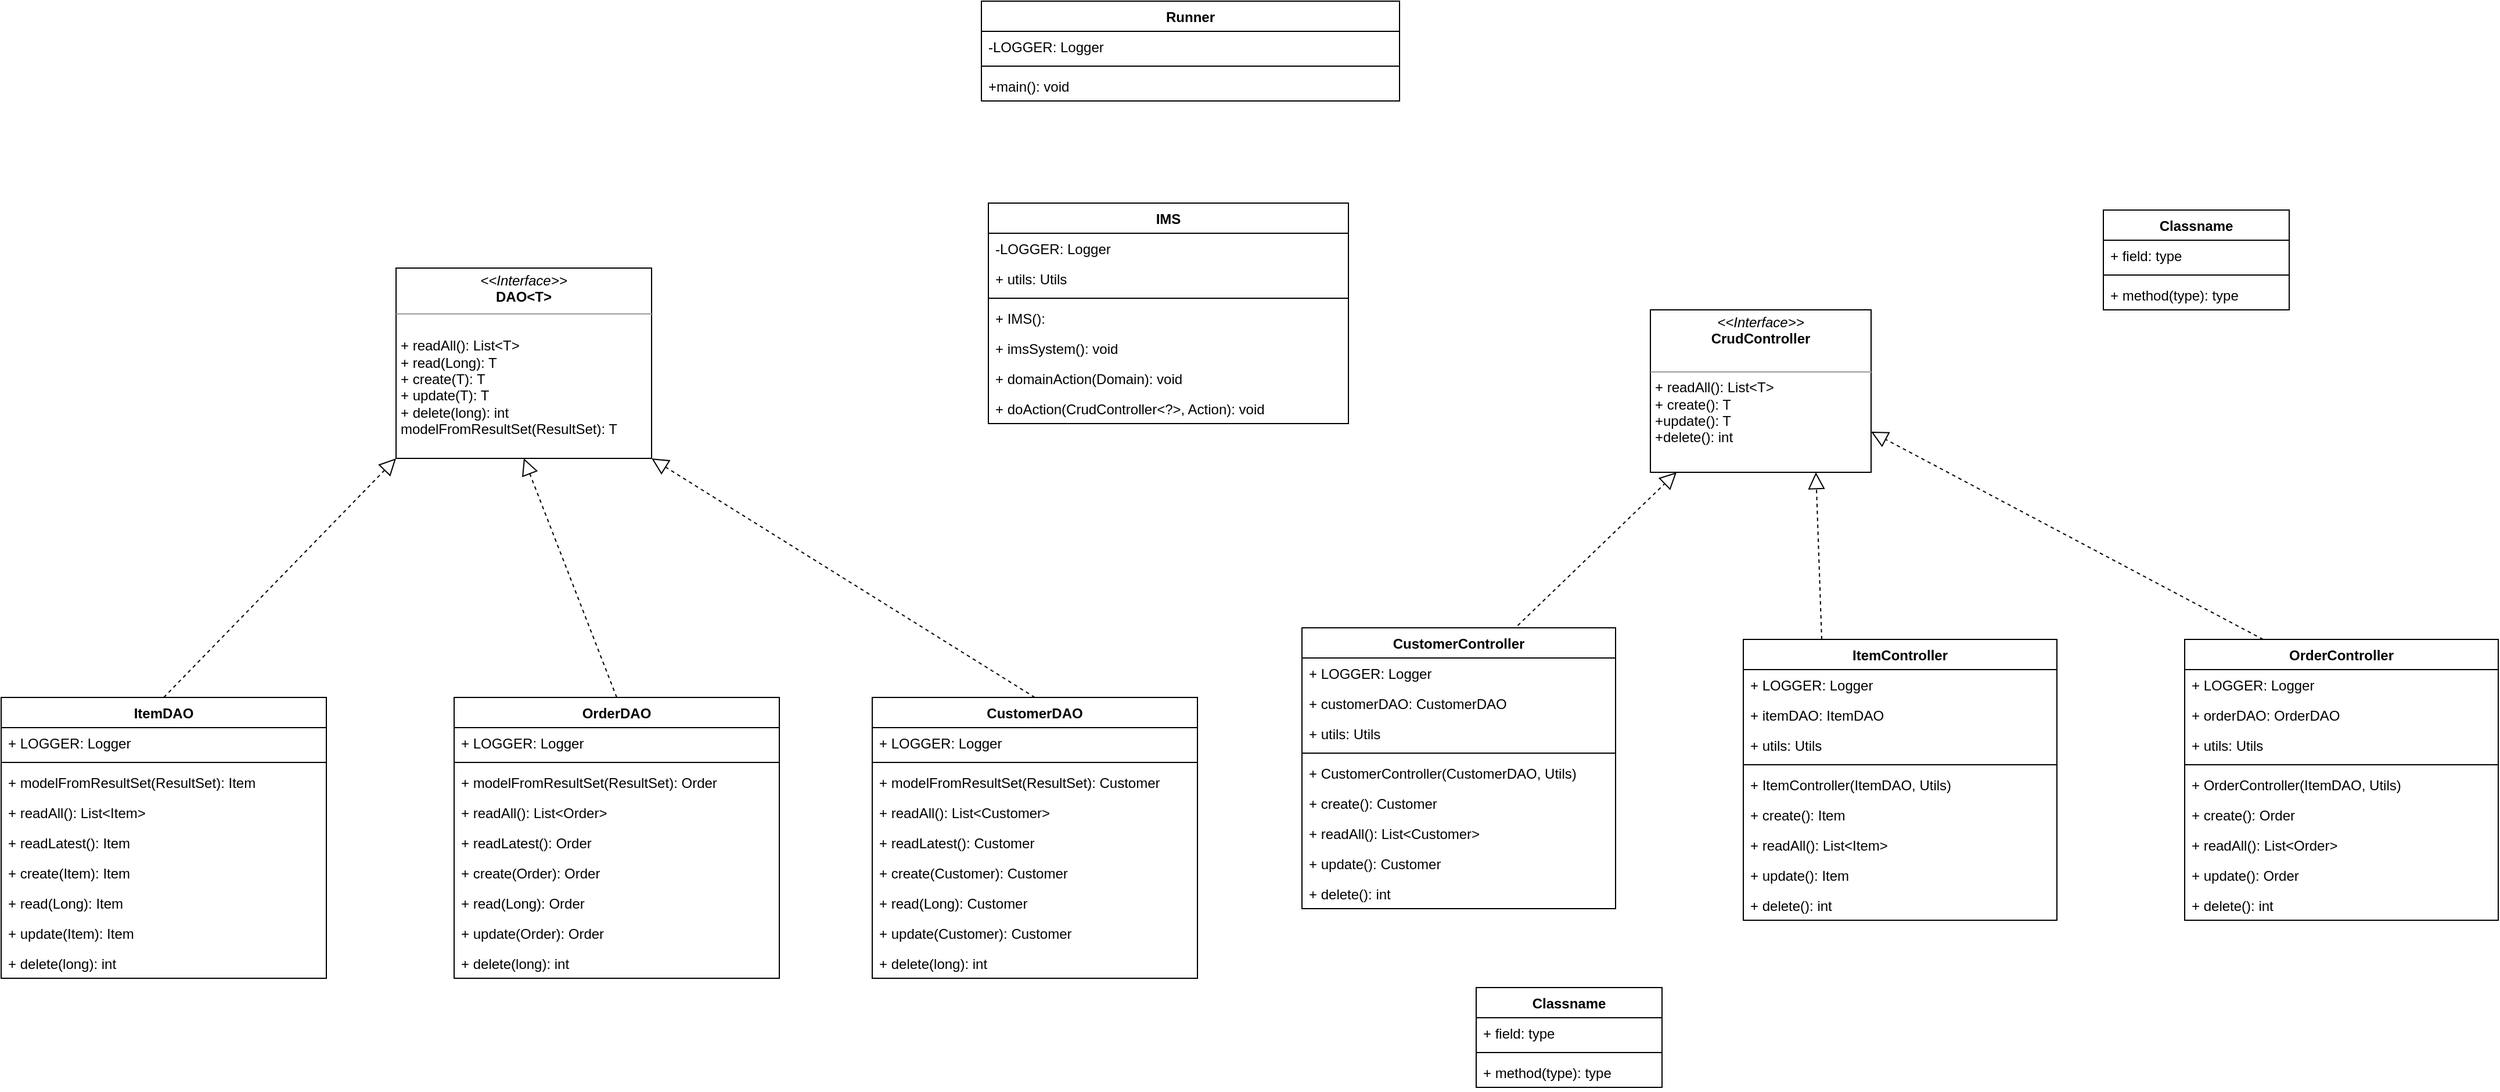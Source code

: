 <mxfile version="20.0.4" type="device"><diagram id="0-y40A-VUY1XOdscgsRL" name="Page-1"><mxGraphModel dx="1798" dy="460" grid="1" gridSize="10" guides="1" tooltips="1" connect="1" arrows="1" fold="1" page="1" pageScale="1" pageWidth="827" pageHeight="1169" math="0" shadow="0"><root><mxCell id="0"/><mxCell id="1" parent="0"/><mxCell id="KOtvwJrzKdhhuc728I9v-1" value="Runner" style="swimlane;fontStyle=1;align=center;verticalAlign=top;childLayout=stackLayout;horizontal=1;startSize=26;horizontalStack=0;resizeParent=1;resizeParentMax=0;resizeLast=0;collapsible=1;marginBottom=0;" vertex="1" parent="1"><mxGeometry x="414" y="10" width="360" height="86" as="geometry"/></mxCell><mxCell id="KOtvwJrzKdhhuc728I9v-2" value="-LOGGER: Logger" style="text;strokeColor=none;fillColor=none;align=left;verticalAlign=top;spacingLeft=4;spacingRight=4;overflow=hidden;rotatable=0;points=[[0,0.5],[1,0.5]];portConstraint=eastwest;" vertex="1" parent="KOtvwJrzKdhhuc728I9v-1"><mxGeometry y="26" width="360" height="26" as="geometry"/></mxCell><mxCell id="KOtvwJrzKdhhuc728I9v-3" value="" style="line;strokeWidth=1;fillColor=none;align=left;verticalAlign=middle;spacingTop=-1;spacingLeft=3;spacingRight=3;rotatable=0;labelPosition=right;points=[];portConstraint=eastwest;" vertex="1" parent="KOtvwJrzKdhhuc728I9v-1"><mxGeometry y="52" width="360" height="8" as="geometry"/></mxCell><mxCell id="KOtvwJrzKdhhuc728I9v-4" value="+main(): void" style="text;strokeColor=none;fillColor=none;align=left;verticalAlign=top;spacingLeft=4;spacingRight=4;overflow=hidden;rotatable=0;points=[[0,0.5],[1,0.5]];portConstraint=eastwest;" vertex="1" parent="KOtvwJrzKdhhuc728I9v-1"><mxGeometry y="60" width="360" height="26" as="geometry"/></mxCell><mxCell id="KOtvwJrzKdhhuc728I9v-5" value="IMS" style="swimlane;fontStyle=1;align=center;verticalAlign=top;childLayout=stackLayout;horizontal=1;startSize=26;horizontalStack=0;resizeParent=1;resizeParentMax=0;resizeLast=0;collapsible=1;marginBottom=0;" vertex="1" parent="1"><mxGeometry x="420" y="184" width="310" height="190" as="geometry"/></mxCell><mxCell id="KOtvwJrzKdhhuc728I9v-6" value="-LOGGER: Logger" style="text;strokeColor=none;fillColor=none;align=left;verticalAlign=top;spacingLeft=4;spacingRight=4;overflow=hidden;rotatable=0;points=[[0,0.5],[1,0.5]];portConstraint=eastwest;" vertex="1" parent="KOtvwJrzKdhhuc728I9v-5"><mxGeometry y="26" width="310" height="26" as="geometry"/></mxCell><mxCell id="KOtvwJrzKdhhuc728I9v-13" value="+ utils: Utils" style="text;strokeColor=none;fillColor=none;align=left;verticalAlign=top;spacingLeft=4;spacingRight=4;overflow=hidden;rotatable=0;points=[[0,0.5],[1,0.5]];portConstraint=eastwest;" vertex="1" parent="KOtvwJrzKdhhuc728I9v-5"><mxGeometry y="52" width="310" height="26" as="geometry"/></mxCell><mxCell id="KOtvwJrzKdhhuc728I9v-7" value="" style="line;strokeWidth=1;fillColor=none;align=left;verticalAlign=middle;spacingTop=-1;spacingLeft=3;spacingRight=3;rotatable=0;labelPosition=right;points=[];portConstraint=eastwest;" vertex="1" parent="KOtvwJrzKdhhuc728I9v-5"><mxGeometry y="78" width="310" height="8" as="geometry"/></mxCell><mxCell id="KOtvwJrzKdhhuc728I9v-8" value="+ IMS():" style="text;strokeColor=none;fillColor=none;align=left;verticalAlign=top;spacingLeft=4;spacingRight=4;overflow=hidden;rotatable=0;points=[[0,0.5],[1,0.5]];portConstraint=eastwest;" vertex="1" parent="KOtvwJrzKdhhuc728I9v-5"><mxGeometry y="86" width="310" height="26" as="geometry"/></mxCell><mxCell id="KOtvwJrzKdhhuc728I9v-16" value="+ imsSystem(): void" style="text;strokeColor=none;fillColor=none;align=left;verticalAlign=top;spacingLeft=4;spacingRight=4;overflow=hidden;rotatable=0;points=[[0,0.5],[1,0.5]];portConstraint=eastwest;" vertex="1" parent="KOtvwJrzKdhhuc728I9v-5"><mxGeometry y="112" width="310" height="26" as="geometry"/></mxCell><mxCell id="KOtvwJrzKdhhuc728I9v-37" value="+ domainAction(Domain): void" style="text;strokeColor=none;fillColor=none;align=left;verticalAlign=top;spacingLeft=4;spacingRight=4;overflow=hidden;rotatable=0;points=[[0,0.5],[1,0.5]];portConstraint=eastwest;" vertex="1" parent="KOtvwJrzKdhhuc728I9v-5"><mxGeometry y="138" width="310" height="26" as="geometry"/></mxCell><mxCell id="KOtvwJrzKdhhuc728I9v-15" value="+ doAction(CrudController&lt;?&gt;, Action): void" style="text;strokeColor=none;fillColor=none;align=left;verticalAlign=top;spacingLeft=4;spacingRight=4;overflow=hidden;rotatable=0;points=[[0,0.5],[1,0.5]];portConstraint=eastwest;" vertex="1" parent="KOtvwJrzKdhhuc728I9v-5"><mxGeometry y="164" width="310" height="26" as="geometry"/></mxCell><mxCell id="KOtvwJrzKdhhuc728I9v-17" value="Classname" style="swimlane;fontStyle=1;align=center;verticalAlign=top;childLayout=stackLayout;horizontal=1;startSize=26;horizontalStack=0;resizeParent=1;resizeParentMax=0;resizeLast=0;collapsible=1;marginBottom=0;" vertex="1" parent="1"><mxGeometry x="840" y="860" width="160" height="86" as="geometry"/></mxCell><mxCell id="KOtvwJrzKdhhuc728I9v-18" value="+ field: type" style="text;strokeColor=none;fillColor=none;align=left;verticalAlign=top;spacingLeft=4;spacingRight=4;overflow=hidden;rotatable=0;points=[[0,0.5],[1,0.5]];portConstraint=eastwest;" vertex="1" parent="KOtvwJrzKdhhuc728I9v-17"><mxGeometry y="26" width="160" height="26" as="geometry"/></mxCell><mxCell id="KOtvwJrzKdhhuc728I9v-19" value="" style="line;strokeWidth=1;fillColor=none;align=left;verticalAlign=middle;spacingTop=-1;spacingLeft=3;spacingRight=3;rotatable=0;labelPosition=right;points=[];portConstraint=eastwest;" vertex="1" parent="KOtvwJrzKdhhuc728I9v-17"><mxGeometry y="52" width="160" height="8" as="geometry"/></mxCell><mxCell id="KOtvwJrzKdhhuc728I9v-20" value="+ method(type): type" style="text;strokeColor=none;fillColor=none;align=left;verticalAlign=top;spacingLeft=4;spacingRight=4;overflow=hidden;rotatable=0;points=[[0,0.5],[1,0.5]];portConstraint=eastwest;" vertex="1" parent="KOtvwJrzKdhhuc728I9v-17"><mxGeometry y="60" width="160" height="26" as="geometry"/></mxCell><mxCell id="KOtvwJrzKdhhuc728I9v-25" value="CustomerController" style="swimlane;fontStyle=1;align=center;verticalAlign=top;childLayout=stackLayout;horizontal=1;startSize=26;horizontalStack=0;resizeParent=1;resizeParentMax=0;resizeLast=0;collapsible=1;marginBottom=0;" vertex="1" parent="1"><mxGeometry x="690" y="550" width="270" height="242" as="geometry"/></mxCell><mxCell id="KOtvwJrzKdhhuc728I9v-26" value="+ LOGGER: Logger" style="text;strokeColor=none;fillColor=none;align=left;verticalAlign=top;spacingLeft=4;spacingRight=4;overflow=hidden;rotatable=0;points=[[0,0.5],[1,0.5]];portConstraint=eastwest;" vertex="1" parent="KOtvwJrzKdhhuc728I9v-25"><mxGeometry y="26" width="270" height="26" as="geometry"/></mxCell><mxCell id="KOtvwJrzKdhhuc728I9v-55" value="+ customerDAO: CustomerDAO" style="text;strokeColor=none;fillColor=none;align=left;verticalAlign=top;spacingLeft=4;spacingRight=4;overflow=hidden;rotatable=0;points=[[0,0.5],[1,0.5]];portConstraint=eastwest;" vertex="1" parent="KOtvwJrzKdhhuc728I9v-25"><mxGeometry y="52" width="270" height="26" as="geometry"/></mxCell><mxCell id="KOtvwJrzKdhhuc728I9v-56" value="+ utils: Utils" style="text;strokeColor=none;fillColor=none;align=left;verticalAlign=top;spacingLeft=4;spacingRight=4;overflow=hidden;rotatable=0;points=[[0,0.5],[1,0.5]];portConstraint=eastwest;" vertex="1" parent="KOtvwJrzKdhhuc728I9v-25"><mxGeometry y="78" width="270" height="26" as="geometry"/></mxCell><mxCell id="KOtvwJrzKdhhuc728I9v-27" value="" style="line;strokeWidth=1;fillColor=none;align=left;verticalAlign=middle;spacingTop=-1;spacingLeft=3;spacingRight=3;rotatable=0;labelPosition=right;points=[];portConstraint=eastwest;" vertex="1" parent="KOtvwJrzKdhhuc728I9v-25"><mxGeometry y="104" width="270" height="8" as="geometry"/></mxCell><mxCell id="KOtvwJrzKdhhuc728I9v-28" value="+ CustomerController(CustomerDAO, Utils)" style="text;strokeColor=none;fillColor=none;align=left;verticalAlign=top;spacingLeft=4;spacingRight=4;overflow=hidden;rotatable=0;points=[[0,0.5],[1,0.5]];portConstraint=eastwest;" vertex="1" parent="KOtvwJrzKdhhuc728I9v-25"><mxGeometry y="112" width="270" height="26" as="geometry"/></mxCell><mxCell id="KOtvwJrzKdhhuc728I9v-58" value="+ create(): Customer" style="text;strokeColor=none;fillColor=none;align=left;verticalAlign=top;spacingLeft=4;spacingRight=4;overflow=hidden;rotatable=0;points=[[0,0.5],[1,0.5]];portConstraint=eastwest;" vertex="1" parent="KOtvwJrzKdhhuc728I9v-25"><mxGeometry y="138" width="270" height="26" as="geometry"/></mxCell><mxCell id="KOtvwJrzKdhhuc728I9v-57" value="+ readAll(): List&lt;Customer&gt;" style="text;strokeColor=none;fillColor=none;align=left;verticalAlign=top;spacingLeft=4;spacingRight=4;overflow=hidden;rotatable=0;points=[[0,0.5],[1,0.5]];portConstraint=eastwest;" vertex="1" parent="KOtvwJrzKdhhuc728I9v-25"><mxGeometry y="164" width="270" height="26" as="geometry"/></mxCell><mxCell id="KOtvwJrzKdhhuc728I9v-59" value="+ update(): Customer" style="text;strokeColor=none;fillColor=none;align=left;verticalAlign=top;spacingLeft=4;spacingRight=4;overflow=hidden;rotatable=0;points=[[0,0.5],[1,0.5]];portConstraint=eastwest;" vertex="1" parent="KOtvwJrzKdhhuc728I9v-25"><mxGeometry y="190" width="270" height="26" as="geometry"/></mxCell><mxCell id="KOtvwJrzKdhhuc728I9v-60" value="+ delete(): int" style="text;strokeColor=none;fillColor=none;align=left;verticalAlign=top;spacingLeft=4;spacingRight=4;overflow=hidden;rotatable=0;points=[[0,0.5],[1,0.5]];portConstraint=eastwest;" vertex="1" parent="KOtvwJrzKdhhuc728I9v-25"><mxGeometry y="216" width="270" height="26" as="geometry"/></mxCell><mxCell id="KOtvwJrzKdhhuc728I9v-33" value="Classname" style="swimlane;fontStyle=1;align=center;verticalAlign=top;childLayout=stackLayout;horizontal=1;startSize=26;horizontalStack=0;resizeParent=1;resizeParentMax=0;resizeLast=0;collapsible=1;marginBottom=0;" vertex="1" parent="1"><mxGeometry x="1380" y="190" width="160" height="86" as="geometry"/></mxCell><mxCell id="KOtvwJrzKdhhuc728I9v-34" value="+ field: type" style="text;strokeColor=none;fillColor=none;align=left;verticalAlign=top;spacingLeft=4;spacingRight=4;overflow=hidden;rotatable=0;points=[[0,0.5],[1,0.5]];portConstraint=eastwest;" vertex="1" parent="KOtvwJrzKdhhuc728I9v-33"><mxGeometry y="26" width="160" height="26" as="geometry"/></mxCell><mxCell id="KOtvwJrzKdhhuc728I9v-35" value="" style="line;strokeWidth=1;fillColor=none;align=left;verticalAlign=middle;spacingTop=-1;spacingLeft=3;spacingRight=3;rotatable=0;labelPosition=right;points=[];portConstraint=eastwest;" vertex="1" parent="KOtvwJrzKdhhuc728I9v-33"><mxGeometry y="52" width="160" height="8" as="geometry"/></mxCell><mxCell id="KOtvwJrzKdhhuc728I9v-36" value="+ method(type): type" style="text;strokeColor=none;fillColor=none;align=left;verticalAlign=top;spacingLeft=4;spacingRight=4;overflow=hidden;rotatable=0;points=[[0,0.5],[1,0.5]];portConstraint=eastwest;" vertex="1" parent="KOtvwJrzKdhhuc728I9v-33"><mxGeometry y="60" width="160" height="26" as="geometry"/></mxCell><mxCell id="KOtvwJrzKdhhuc728I9v-43" value="&lt;p style=&quot;margin:0px;margin-top:4px;text-align:center;&quot;&gt;&lt;i&gt;&amp;lt;&amp;lt;Interface&amp;gt;&amp;gt;&lt;/i&gt;&lt;br&gt;&lt;b&gt;CrudController&lt;/b&gt;&lt;/p&gt;&lt;p style=&quot;margin:0px;margin-left:4px;&quot;&gt;&lt;br&gt;&lt;/p&gt;&lt;hr size=&quot;1&quot;&gt;&lt;p style=&quot;margin:0px;margin-left:4px;&quot;&gt;+ readAll(): List&amp;lt;T&amp;gt;&lt;br&gt;+ create(): T&lt;/p&gt;&lt;p style=&quot;margin:0px;margin-left:4px;&quot;&gt;+update(): T&lt;/p&gt;&lt;p style=&quot;margin:0px;margin-left:4px;&quot;&gt;+delete(): int&lt;/p&gt;" style="verticalAlign=top;align=left;overflow=fill;fontSize=12;fontFamily=Helvetica;html=1;" vertex="1" parent="1"><mxGeometry x="990" y="276" width="190" height="140" as="geometry"/></mxCell><mxCell id="KOtvwJrzKdhhuc728I9v-46" value="CustomerDAO" style="swimlane;fontStyle=1;align=center;verticalAlign=top;childLayout=stackLayout;horizontal=1;startSize=26;horizontalStack=0;resizeParent=1;resizeParentMax=0;resizeLast=0;collapsible=1;marginBottom=0;" vertex="1" parent="1"><mxGeometry x="320" y="610" width="280" height="242" as="geometry"/></mxCell><mxCell id="KOtvwJrzKdhhuc728I9v-47" value="+ LOGGER: Logger" style="text;strokeColor=none;fillColor=none;align=left;verticalAlign=top;spacingLeft=4;spacingRight=4;overflow=hidden;rotatable=0;points=[[0,0.5],[1,0.5]];portConstraint=eastwest;" vertex="1" parent="KOtvwJrzKdhhuc728I9v-46"><mxGeometry y="26" width="280" height="26" as="geometry"/></mxCell><mxCell id="KOtvwJrzKdhhuc728I9v-48" value="" style="line;strokeWidth=1;fillColor=none;align=left;verticalAlign=middle;spacingTop=-1;spacingLeft=3;spacingRight=3;rotatable=0;labelPosition=right;points=[];portConstraint=eastwest;" vertex="1" parent="KOtvwJrzKdhhuc728I9v-46"><mxGeometry y="52" width="280" height="8" as="geometry"/></mxCell><mxCell id="KOtvwJrzKdhhuc728I9v-49" value="+ modelFromResultSet(ResultSet): Customer" style="text;strokeColor=none;fillColor=none;align=left;verticalAlign=top;spacingLeft=4;spacingRight=4;overflow=hidden;rotatable=0;points=[[0,0.5],[1,0.5]];portConstraint=eastwest;" vertex="1" parent="KOtvwJrzKdhhuc728I9v-46"><mxGeometry y="60" width="280" height="26" as="geometry"/></mxCell><mxCell id="KOtvwJrzKdhhuc728I9v-84" value="+ readAll(): List&lt;Customer&gt;" style="text;strokeColor=none;fillColor=none;align=left;verticalAlign=top;spacingLeft=4;spacingRight=4;overflow=hidden;rotatable=0;points=[[0,0.5],[1,0.5]];portConstraint=eastwest;" vertex="1" parent="KOtvwJrzKdhhuc728I9v-46"><mxGeometry y="86" width="280" height="26" as="geometry"/></mxCell><mxCell id="KOtvwJrzKdhhuc728I9v-85" value="+ readLatest(): Customer" style="text;strokeColor=none;fillColor=none;align=left;verticalAlign=top;spacingLeft=4;spacingRight=4;overflow=hidden;rotatable=0;points=[[0,0.5],[1,0.5]];portConstraint=eastwest;" vertex="1" parent="KOtvwJrzKdhhuc728I9v-46"><mxGeometry y="112" width="280" height="26" as="geometry"/></mxCell><mxCell id="KOtvwJrzKdhhuc728I9v-86" value="+ create(Customer): Customer" style="text;strokeColor=none;fillColor=none;align=left;verticalAlign=top;spacingLeft=4;spacingRight=4;overflow=hidden;rotatable=0;points=[[0,0.5],[1,0.5]];portConstraint=eastwest;" vertex="1" parent="KOtvwJrzKdhhuc728I9v-46"><mxGeometry y="138" width="280" height="26" as="geometry"/></mxCell><mxCell id="KOtvwJrzKdhhuc728I9v-87" value="+ read(Long): Customer" style="text;strokeColor=none;fillColor=none;align=left;verticalAlign=top;spacingLeft=4;spacingRight=4;overflow=hidden;rotatable=0;points=[[0,0.5],[1,0.5]];portConstraint=eastwest;" vertex="1" parent="KOtvwJrzKdhhuc728I9v-46"><mxGeometry y="164" width="280" height="26" as="geometry"/></mxCell><mxCell id="KOtvwJrzKdhhuc728I9v-88" value="+ update(Customer): Customer" style="text;strokeColor=none;fillColor=none;align=left;verticalAlign=top;spacingLeft=4;spacingRight=4;overflow=hidden;rotatable=0;points=[[0,0.5],[1,0.5]];portConstraint=eastwest;" vertex="1" parent="KOtvwJrzKdhhuc728I9v-46"><mxGeometry y="190" width="280" height="26" as="geometry"/></mxCell><mxCell id="KOtvwJrzKdhhuc728I9v-89" value="+ delete(long): int" style="text;strokeColor=none;fillColor=none;align=left;verticalAlign=top;spacingLeft=4;spacingRight=4;overflow=hidden;rotatable=0;points=[[0,0.5],[1,0.5]];portConstraint=eastwest;" vertex="1" parent="KOtvwJrzKdhhuc728I9v-46"><mxGeometry y="216" width="280" height="26" as="geometry"/></mxCell><mxCell id="KOtvwJrzKdhhuc728I9v-54" value="" style="endArrow=block;dashed=1;endFill=0;endSize=12;html=1;rounded=0;exitX=0.688;exitY=-0.008;exitDx=0;exitDy=0;exitPerimeter=0;" edge="1" parent="1" source="KOtvwJrzKdhhuc728I9v-25" target="KOtvwJrzKdhhuc728I9v-43"><mxGeometry width="160" relative="1" as="geometry"><mxPoint x="1020" y="380" as="sourcePoint"/><mxPoint x="770" y="370" as="targetPoint"/></mxGeometry></mxCell><mxCell id="KOtvwJrzKdhhuc728I9v-61" value="ItemController" style="swimlane;fontStyle=1;align=center;verticalAlign=top;childLayout=stackLayout;horizontal=1;startSize=26;horizontalStack=0;resizeParent=1;resizeParentMax=0;resizeLast=0;collapsible=1;marginBottom=0;" vertex="1" parent="1"><mxGeometry x="1070" y="560" width="270" height="242" as="geometry"/></mxCell><mxCell id="KOtvwJrzKdhhuc728I9v-62" value="+ LOGGER: Logger" style="text;strokeColor=none;fillColor=none;align=left;verticalAlign=top;spacingLeft=4;spacingRight=4;overflow=hidden;rotatable=0;points=[[0,0.5],[1,0.5]];portConstraint=eastwest;" vertex="1" parent="KOtvwJrzKdhhuc728I9v-61"><mxGeometry y="26" width="270" height="26" as="geometry"/></mxCell><mxCell id="KOtvwJrzKdhhuc728I9v-63" value="+ itemDAO: ItemDAO" style="text;strokeColor=none;fillColor=none;align=left;verticalAlign=top;spacingLeft=4;spacingRight=4;overflow=hidden;rotatable=0;points=[[0,0.5],[1,0.5]];portConstraint=eastwest;" vertex="1" parent="KOtvwJrzKdhhuc728I9v-61"><mxGeometry y="52" width="270" height="26" as="geometry"/></mxCell><mxCell id="KOtvwJrzKdhhuc728I9v-64" value="+ utils: Utils" style="text;strokeColor=none;fillColor=none;align=left;verticalAlign=top;spacingLeft=4;spacingRight=4;overflow=hidden;rotatable=0;points=[[0,0.5],[1,0.5]];portConstraint=eastwest;" vertex="1" parent="KOtvwJrzKdhhuc728I9v-61"><mxGeometry y="78" width="270" height="26" as="geometry"/></mxCell><mxCell id="KOtvwJrzKdhhuc728I9v-65" value="" style="line;strokeWidth=1;fillColor=none;align=left;verticalAlign=middle;spacingTop=-1;spacingLeft=3;spacingRight=3;rotatable=0;labelPosition=right;points=[];portConstraint=eastwest;" vertex="1" parent="KOtvwJrzKdhhuc728I9v-61"><mxGeometry y="104" width="270" height="8" as="geometry"/></mxCell><mxCell id="KOtvwJrzKdhhuc728I9v-66" value="+ ItemController(ItemDAO, Utils)" style="text;strokeColor=none;fillColor=none;align=left;verticalAlign=top;spacingLeft=4;spacingRight=4;overflow=hidden;rotatable=0;points=[[0,0.5],[1,0.5]];portConstraint=eastwest;" vertex="1" parent="KOtvwJrzKdhhuc728I9v-61"><mxGeometry y="112" width="270" height="26" as="geometry"/></mxCell><mxCell id="KOtvwJrzKdhhuc728I9v-67" value="+ create(): Item" style="text;strokeColor=none;fillColor=none;align=left;verticalAlign=top;spacingLeft=4;spacingRight=4;overflow=hidden;rotatable=0;points=[[0,0.5],[1,0.5]];portConstraint=eastwest;" vertex="1" parent="KOtvwJrzKdhhuc728I9v-61"><mxGeometry y="138" width="270" height="26" as="geometry"/></mxCell><mxCell id="KOtvwJrzKdhhuc728I9v-68" value="+ readAll(): List&lt;Item&gt;" style="text;strokeColor=none;fillColor=none;align=left;verticalAlign=top;spacingLeft=4;spacingRight=4;overflow=hidden;rotatable=0;points=[[0,0.5],[1,0.5]];portConstraint=eastwest;" vertex="1" parent="KOtvwJrzKdhhuc728I9v-61"><mxGeometry y="164" width="270" height="26" as="geometry"/></mxCell><mxCell id="KOtvwJrzKdhhuc728I9v-69" value="+ update(): Item" style="text;strokeColor=none;fillColor=none;align=left;verticalAlign=top;spacingLeft=4;spacingRight=4;overflow=hidden;rotatable=0;points=[[0,0.5],[1,0.5]];portConstraint=eastwest;" vertex="1" parent="KOtvwJrzKdhhuc728I9v-61"><mxGeometry y="190" width="270" height="26" as="geometry"/></mxCell><mxCell id="KOtvwJrzKdhhuc728I9v-70" value="+ delete(): int" style="text;strokeColor=none;fillColor=none;align=left;verticalAlign=top;spacingLeft=4;spacingRight=4;overflow=hidden;rotatable=0;points=[[0,0.5],[1,0.5]];portConstraint=eastwest;" vertex="1" parent="KOtvwJrzKdhhuc728I9v-61"><mxGeometry y="216" width="270" height="26" as="geometry"/></mxCell><mxCell id="KOtvwJrzKdhhuc728I9v-71" value="" style="endArrow=block;dashed=1;endFill=0;endSize=12;html=1;rounded=0;exitX=0.25;exitY=0;exitDx=0;exitDy=0;entryX=0.75;entryY=1;entryDx=0;entryDy=0;" edge="1" parent="1" source="KOtvwJrzKdhhuc728I9v-61" target="KOtvwJrzKdhhuc728I9v-43"><mxGeometry width="160" relative="1" as="geometry"><mxPoint x="1035.76" y="550.064" as="sourcePoint"/><mxPoint x="1019.54" y="300" as="targetPoint"/></mxGeometry></mxCell><mxCell id="KOtvwJrzKdhhuc728I9v-72" value="OrderController" style="swimlane;fontStyle=1;align=center;verticalAlign=top;childLayout=stackLayout;horizontal=1;startSize=26;horizontalStack=0;resizeParent=1;resizeParentMax=0;resizeLast=0;collapsible=1;marginBottom=0;" vertex="1" parent="1"><mxGeometry x="1450" y="560" width="270" height="242" as="geometry"/></mxCell><mxCell id="KOtvwJrzKdhhuc728I9v-73" value="+ LOGGER: Logger" style="text;strokeColor=none;fillColor=none;align=left;verticalAlign=top;spacingLeft=4;spacingRight=4;overflow=hidden;rotatable=0;points=[[0,0.5],[1,0.5]];portConstraint=eastwest;" vertex="1" parent="KOtvwJrzKdhhuc728I9v-72"><mxGeometry y="26" width="270" height="26" as="geometry"/></mxCell><mxCell id="KOtvwJrzKdhhuc728I9v-74" value="+ orderDAO: OrderDAO" style="text;strokeColor=none;fillColor=none;align=left;verticalAlign=top;spacingLeft=4;spacingRight=4;overflow=hidden;rotatable=0;points=[[0,0.5],[1,0.5]];portConstraint=eastwest;" vertex="1" parent="KOtvwJrzKdhhuc728I9v-72"><mxGeometry y="52" width="270" height="26" as="geometry"/></mxCell><mxCell id="KOtvwJrzKdhhuc728I9v-75" value="+ utils: Utils" style="text;strokeColor=none;fillColor=none;align=left;verticalAlign=top;spacingLeft=4;spacingRight=4;overflow=hidden;rotatable=0;points=[[0,0.5],[1,0.5]];portConstraint=eastwest;" vertex="1" parent="KOtvwJrzKdhhuc728I9v-72"><mxGeometry y="78" width="270" height="26" as="geometry"/></mxCell><mxCell id="KOtvwJrzKdhhuc728I9v-76" value="" style="line;strokeWidth=1;fillColor=none;align=left;verticalAlign=middle;spacingTop=-1;spacingLeft=3;spacingRight=3;rotatable=0;labelPosition=right;points=[];portConstraint=eastwest;" vertex="1" parent="KOtvwJrzKdhhuc728I9v-72"><mxGeometry y="104" width="270" height="8" as="geometry"/></mxCell><mxCell id="KOtvwJrzKdhhuc728I9v-77" value="+ OrderController(ItemDAO, Utils)" style="text;strokeColor=none;fillColor=none;align=left;verticalAlign=top;spacingLeft=4;spacingRight=4;overflow=hidden;rotatable=0;points=[[0,0.5],[1,0.5]];portConstraint=eastwest;" vertex="1" parent="KOtvwJrzKdhhuc728I9v-72"><mxGeometry y="112" width="270" height="26" as="geometry"/></mxCell><mxCell id="KOtvwJrzKdhhuc728I9v-78" value="+ create(): Order" style="text;strokeColor=none;fillColor=none;align=left;verticalAlign=top;spacingLeft=4;spacingRight=4;overflow=hidden;rotatable=0;points=[[0,0.5],[1,0.5]];portConstraint=eastwest;" vertex="1" parent="KOtvwJrzKdhhuc728I9v-72"><mxGeometry y="138" width="270" height="26" as="geometry"/></mxCell><mxCell id="KOtvwJrzKdhhuc728I9v-79" value="+ readAll(): List&lt;Order&gt;" style="text;strokeColor=none;fillColor=none;align=left;verticalAlign=top;spacingLeft=4;spacingRight=4;overflow=hidden;rotatable=0;points=[[0,0.5],[1,0.5]];portConstraint=eastwest;" vertex="1" parent="KOtvwJrzKdhhuc728I9v-72"><mxGeometry y="164" width="270" height="26" as="geometry"/></mxCell><mxCell id="KOtvwJrzKdhhuc728I9v-80" value="+ update(): Order" style="text;strokeColor=none;fillColor=none;align=left;verticalAlign=top;spacingLeft=4;spacingRight=4;overflow=hidden;rotatable=0;points=[[0,0.5],[1,0.5]];portConstraint=eastwest;" vertex="1" parent="KOtvwJrzKdhhuc728I9v-72"><mxGeometry y="190" width="270" height="26" as="geometry"/></mxCell><mxCell id="KOtvwJrzKdhhuc728I9v-81" value="+ delete(): int" style="text;strokeColor=none;fillColor=none;align=left;verticalAlign=top;spacingLeft=4;spacingRight=4;overflow=hidden;rotatable=0;points=[[0,0.5],[1,0.5]];portConstraint=eastwest;" vertex="1" parent="KOtvwJrzKdhhuc728I9v-72"><mxGeometry y="216" width="270" height="26" as="geometry"/></mxCell><mxCell id="KOtvwJrzKdhhuc728I9v-82" value="" style="endArrow=block;dashed=1;endFill=0;endSize=12;html=1;rounded=0;exitX=0.25;exitY=0;exitDx=0;exitDy=0;entryX=1;entryY=0.75;entryDx=0;entryDy=0;" edge="1" parent="1" source="KOtvwJrzKdhhuc728I9v-72" target="KOtvwJrzKdhhuc728I9v-43"><mxGeometry width="160" relative="1" as="geometry"><mxPoint x="1147.5" y="570" as="sourcePoint"/><mxPoint x="1142.5" y="426" as="targetPoint"/></mxGeometry></mxCell><mxCell id="KOtvwJrzKdhhuc728I9v-83" value="&lt;p style=&quot;margin:0px;margin-top:4px;text-align:center;&quot;&gt;&lt;i&gt;&amp;lt;&amp;lt;Interface&amp;gt;&amp;gt;&lt;/i&gt;&lt;br&gt;&lt;b&gt;DAO&amp;lt;T&amp;gt;&lt;/b&gt;&lt;/p&gt;&lt;hr size=&quot;1&quot;&gt;&lt;p style=&quot;margin:0px;margin-left:4px;&quot;&gt;&lt;br&gt;&lt;/p&gt;&lt;p style=&quot;margin:0px;margin-left:4px;&quot;&gt;+ readAll(): List&amp;lt;T&amp;gt;&lt;/p&gt;&lt;p style=&quot;margin:0px;margin-left:4px;&quot;&gt;+ read(Long): T&lt;br&gt;+ create(T): T&lt;/p&gt;&lt;p style=&quot;margin:0px;margin-left:4px;&quot;&gt;+ update(T): T&lt;/p&gt;&lt;p style=&quot;margin:0px;margin-left:4px;&quot;&gt;+ delete(long): int&lt;/p&gt;&lt;p style=&quot;margin:0px;margin-left:4px;&quot;&gt;modelFromResultSet(ResultSet): T&lt;/p&gt;" style="verticalAlign=top;align=left;overflow=fill;fontSize=12;fontFamily=Helvetica;html=1;" vertex="1" parent="1"><mxGeometry x="-90" y="240" width="220" height="164" as="geometry"/></mxCell><mxCell id="KOtvwJrzKdhhuc728I9v-90" value="OrderDAO" style="swimlane;fontStyle=1;align=center;verticalAlign=top;childLayout=stackLayout;horizontal=1;startSize=26;horizontalStack=0;resizeParent=1;resizeParentMax=0;resizeLast=0;collapsible=1;marginBottom=0;" vertex="1" parent="1"><mxGeometry x="-40" y="610" width="280" height="242" as="geometry"/></mxCell><mxCell id="KOtvwJrzKdhhuc728I9v-91" value="+ LOGGER: Logger" style="text;strokeColor=none;fillColor=none;align=left;verticalAlign=top;spacingLeft=4;spacingRight=4;overflow=hidden;rotatable=0;points=[[0,0.5],[1,0.5]];portConstraint=eastwest;" vertex="1" parent="KOtvwJrzKdhhuc728I9v-90"><mxGeometry y="26" width="280" height="26" as="geometry"/></mxCell><mxCell id="KOtvwJrzKdhhuc728I9v-92" value="" style="line;strokeWidth=1;fillColor=none;align=left;verticalAlign=middle;spacingTop=-1;spacingLeft=3;spacingRight=3;rotatable=0;labelPosition=right;points=[];portConstraint=eastwest;" vertex="1" parent="KOtvwJrzKdhhuc728I9v-90"><mxGeometry y="52" width="280" height="8" as="geometry"/></mxCell><mxCell id="KOtvwJrzKdhhuc728I9v-93" value="+ modelFromResultSet(ResultSet): Order" style="text;strokeColor=none;fillColor=none;align=left;verticalAlign=top;spacingLeft=4;spacingRight=4;overflow=hidden;rotatable=0;points=[[0,0.5],[1,0.5]];portConstraint=eastwest;" vertex="1" parent="KOtvwJrzKdhhuc728I9v-90"><mxGeometry y="60" width="280" height="26" as="geometry"/></mxCell><mxCell id="KOtvwJrzKdhhuc728I9v-94" value="+ readAll(): List&lt;Order&gt;" style="text;strokeColor=none;fillColor=none;align=left;verticalAlign=top;spacingLeft=4;spacingRight=4;overflow=hidden;rotatable=0;points=[[0,0.5],[1,0.5]];portConstraint=eastwest;" vertex="1" parent="KOtvwJrzKdhhuc728I9v-90"><mxGeometry y="86" width="280" height="26" as="geometry"/></mxCell><mxCell id="KOtvwJrzKdhhuc728I9v-95" value="+ readLatest(): Order" style="text;strokeColor=none;fillColor=none;align=left;verticalAlign=top;spacingLeft=4;spacingRight=4;overflow=hidden;rotatable=0;points=[[0,0.5],[1,0.5]];portConstraint=eastwest;" vertex="1" parent="KOtvwJrzKdhhuc728I9v-90"><mxGeometry y="112" width="280" height="26" as="geometry"/></mxCell><mxCell id="KOtvwJrzKdhhuc728I9v-96" value="+ create(Order): Order" style="text;strokeColor=none;fillColor=none;align=left;verticalAlign=top;spacingLeft=4;spacingRight=4;overflow=hidden;rotatable=0;points=[[0,0.5],[1,0.5]];portConstraint=eastwest;" vertex="1" parent="KOtvwJrzKdhhuc728I9v-90"><mxGeometry y="138" width="280" height="26" as="geometry"/></mxCell><mxCell id="KOtvwJrzKdhhuc728I9v-97" value="+ read(Long): Order" style="text;strokeColor=none;fillColor=none;align=left;verticalAlign=top;spacingLeft=4;spacingRight=4;overflow=hidden;rotatable=0;points=[[0,0.5],[1,0.5]];portConstraint=eastwest;" vertex="1" parent="KOtvwJrzKdhhuc728I9v-90"><mxGeometry y="164" width="280" height="26" as="geometry"/></mxCell><mxCell id="KOtvwJrzKdhhuc728I9v-98" value="+ update(Order): Order" style="text;strokeColor=none;fillColor=none;align=left;verticalAlign=top;spacingLeft=4;spacingRight=4;overflow=hidden;rotatable=0;points=[[0,0.5],[1,0.5]];portConstraint=eastwest;" vertex="1" parent="KOtvwJrzKdhhuc728I9v-90"><mxGeometry y="190" width="280" height="26" as="geometry"/></mxCell><mxCell id="KOtvwJrzKdhhuc728I9v-99" value="+ delete(long): int" style="text;strokeColor=none;fillColor=none;align=left;verticalAlign=top;spacingLeft=4;spacingRight=4;overflow=hidden;rotatable=0;points=[[0,0.5],[1,0.5]];portConstraint=eastwest;" vertex="1" parent="KOtvwJrzKdhhuc728I9v-90"><mxGeometry y="216" width="280" height="26" as="geometry"/></mxCell><mxCell id="KOtvwJrzKdhhuc728I9v-100" value="ItemDAO" style="swimlane;fontStyle=1;align=center;verticalAlign=top;childLayout=stackLayout;horizontal=1;startSize=26;horizontalStack=0;resizeParent=1;resizeParentMax=0;resizeLast=0;collapsible=1;marginBottom=0;" vertex="1" parent="1"><mxGeometry x="-430" y="610" width="280" height="242" as="geometry"/></mxCell><mxCell id="KOtvwJrzKdhhuc728I9v-101" value="+ LOGGER: Logger" style="text;strokeColor=none;fillColor=none;align=left;verticalAlign=top;spacingLeft=4;spacingRight=4;overflow=hidden;rotatable=0;points=[[0,0.5],[1,0.5]];portConstraint=eastwest;" vertex="1" parent="KOtvwJrzKdhhuc728I9v-100"><mxGeometry y="26" width="280" height="26" as="geometry"/></mxCell><mxCell id="KOtvwJrzKdhhuc728I9v-102" value="" style="line;strokeWidth=1;fillColor=none;align=left;verticalAlign=middle;spacingTop=-1;spacingLeft=3;spacingRight=3;rotatable=0;labelPosition=right;points=[];portConstraint=eastwest;" vertex="1" parent="KOtvwJrzKdhhuc728I9v-100"><mxGeometry y="52" width="280" height="8" as="geometry"/></mxCell><mxCell id="KOtvwJrzKdhhuc728I9v-103" value="+ modelFromResultSet(ResultSet): Item" style="text;strokeColor=none;fillColor=none;align=left;verticalAlign=top;spacingLeft=4;spacingRight=4;overflow=hidden;rotatable=0;points=[[0,0.5],[1,0.5]];portConstraint=eastwest;" vertex="1" parent="KOtvwJrzKdhhuc728I9v-100"><mxGeometry y="60" width="280" height="26" as="geometry"/></mxCell><mxCell id="KOtvwJrzKdhhuc728I9v-104" value="+ readAll(): List&lt;Item&gt;" style="text;strokeColor=none;fillColor=none;align=left;verticalAlign=top;spacingLeft=4;spacingRight=4;overflow=hidden;rotatable=0;points=[[0,0.5],[1,0.5]];portConstraint=eastwest;" vertex="1" parent="KOtvwJrzKdhhuc728I9v-100"><mxGeometry y="86" width="280" height="26" as="geometry"/></mxCell><mxCell id="KOtvwJrzKdhhuc728I9v-105" value="+ readLatest(): Item" style="text;strokeColor=none;fillColor=none;align=left;verticalAlign=top;spacingLeft=4;spacingRight=4;overflow=hidden;rotatable=0;points=[[0,0.5],[1,0.5]];portConstraint=eastwest;" vertex="1" parent="KOtvwJrzKdhhuc728I9v-100"><mxGeometry y="112" width="280" height="26" as="geometry"/></mxCell><mxCell id="KOtvwJrzKdhhuc728I9v-106" value="+ create(Item): Item" style="text;strokeColor=none;fillColor=none;align=left;verticalAlign=top;spacingLeft=4;spacingRight=4;overflow=hidden;rotatable=0;points=[[0,0.5],[1,0.5]];portConstraint=eastwest;" vertex="1" parent="KOtvwJrzKdhhuc728I9v-100"><mxGeometry y="138" width="280" height="26" as="geometry"/></mxCell><mxCell id="KOtvwJrzKdhhuc728I9v-107" value="+ read(Long): Item" style="text;strokeColor=none;fillColor=none;align=left;verticalAlign=top;spacingLeft=4;spacingRight=4;overflow=hidden;rotatable=0;points=[[0,0.5],[1,0.5]];portConstraint=eastwest;" vertex="1" parent="KOtvwJrzKdhhuc728I9v-100"><mxGeometry y="164" width="280" height="26" as="geometry"/></mxCell><mxCell id="KOtvwJrzKdhhuc728I9v-108" value="+ update(Item): Item" style="text;strokeColor=none;fillColor=none;align=left;verticalAlign=top;spacingLeft=4;spacingRight=4;overflow=hidden;rotatable=0;points=[[0,0.5],[1,0.5]];portConstraint=eastwest;" vertex="1" parent="KOtvwJrzKdhhuc728I9v-100"><mxGeometry y="190" width="280" height="26" as="geometry"/></mxCell><mxCell id="KOtvwJrzKdhhuc728I9v-109" value="+ delete(long): int" style="text;strokeColor=none;fillColor=none;align=left;verticalAlign=top;spacingLeft=4;spacingRight=4;overflow=hidden;rotatable=0;points=[[0,0.5],[1,0.5]];portConstraint=eastwest;" vertex="1" parent="KOtvwJrzKdhhuc728I9v-100"><mxGeometry y="216" width="280" height="26" as="geometry"/></mxCell><mxCell id="KOtvwJrzKdhhuc728I9v-110" value="" style="endArrow=block;dashed=1;endFill=0;endSize=12;html=1;rounded=0;entryX=1;entryY=1;entryDx=0;entryDy=0;exitX=0.5;exitY=0;exitDx=0;exitDy=0;" edge="1" parent="1" source="KOtvwJrzKdhhuc728I9v-46" target="KOtvwJrzKdhhuc728I9v-83"><mxGeometry width="160" relative="1" as="geometry"><mxPoint x="-100" y="560" as="sourcePoint"/><mxPoint x="60" y="560" as="targetPoint"/></mxGeometry></mxCell><mxCell id="KOtvwJrzKdhhuc728I9v-111" value="" style="endArrow=block;dashed=1;endFill=0;endSize=12;html=1;rounded=0;entryX=0.5;entryY=1;entryDx=0;entryDy=0;exitX=0.5;exitY=0;exitDx=0;exitDy=0;" edge="1" parent="1" source="KOtvwJrzKdhhuc728I9v-90" target="KOtvwJrzKdhhuc728I9v-83"><mxGeometry width="160" relative="1" as="geometry"><mxPoint x="-100" y="560" as="sourcePoint"/><mxPoint x="60" y="560" as="targetPoint"/></mxGeometry></mxCell><mxCell id="KOtvwJrzKdhhuc728I9v-112" value="" style="endArrow=block;dashed=1;endFill=0;endSize=12;html=1;rounded=0;exitX=0.5;exitY=0;exitDx=0;exitDy=0;entryX=0;entryY=1;entryDx=0;entryDy=0;" edge="1" parent="1" source="KOtvwJrzKdhhuc728I9v-100" target="KOtvwJrzKdhhuc728I9v-83"><mxGeometry width="160" relative="1" as="geometry"><mxPoint x="-100" y="560" as="sourcePoint"/><mxPoint x="60" y="560" as="targetPoint"/></mxGeometry></mxCell></root></mxGraphModel></diagram></mxfile>